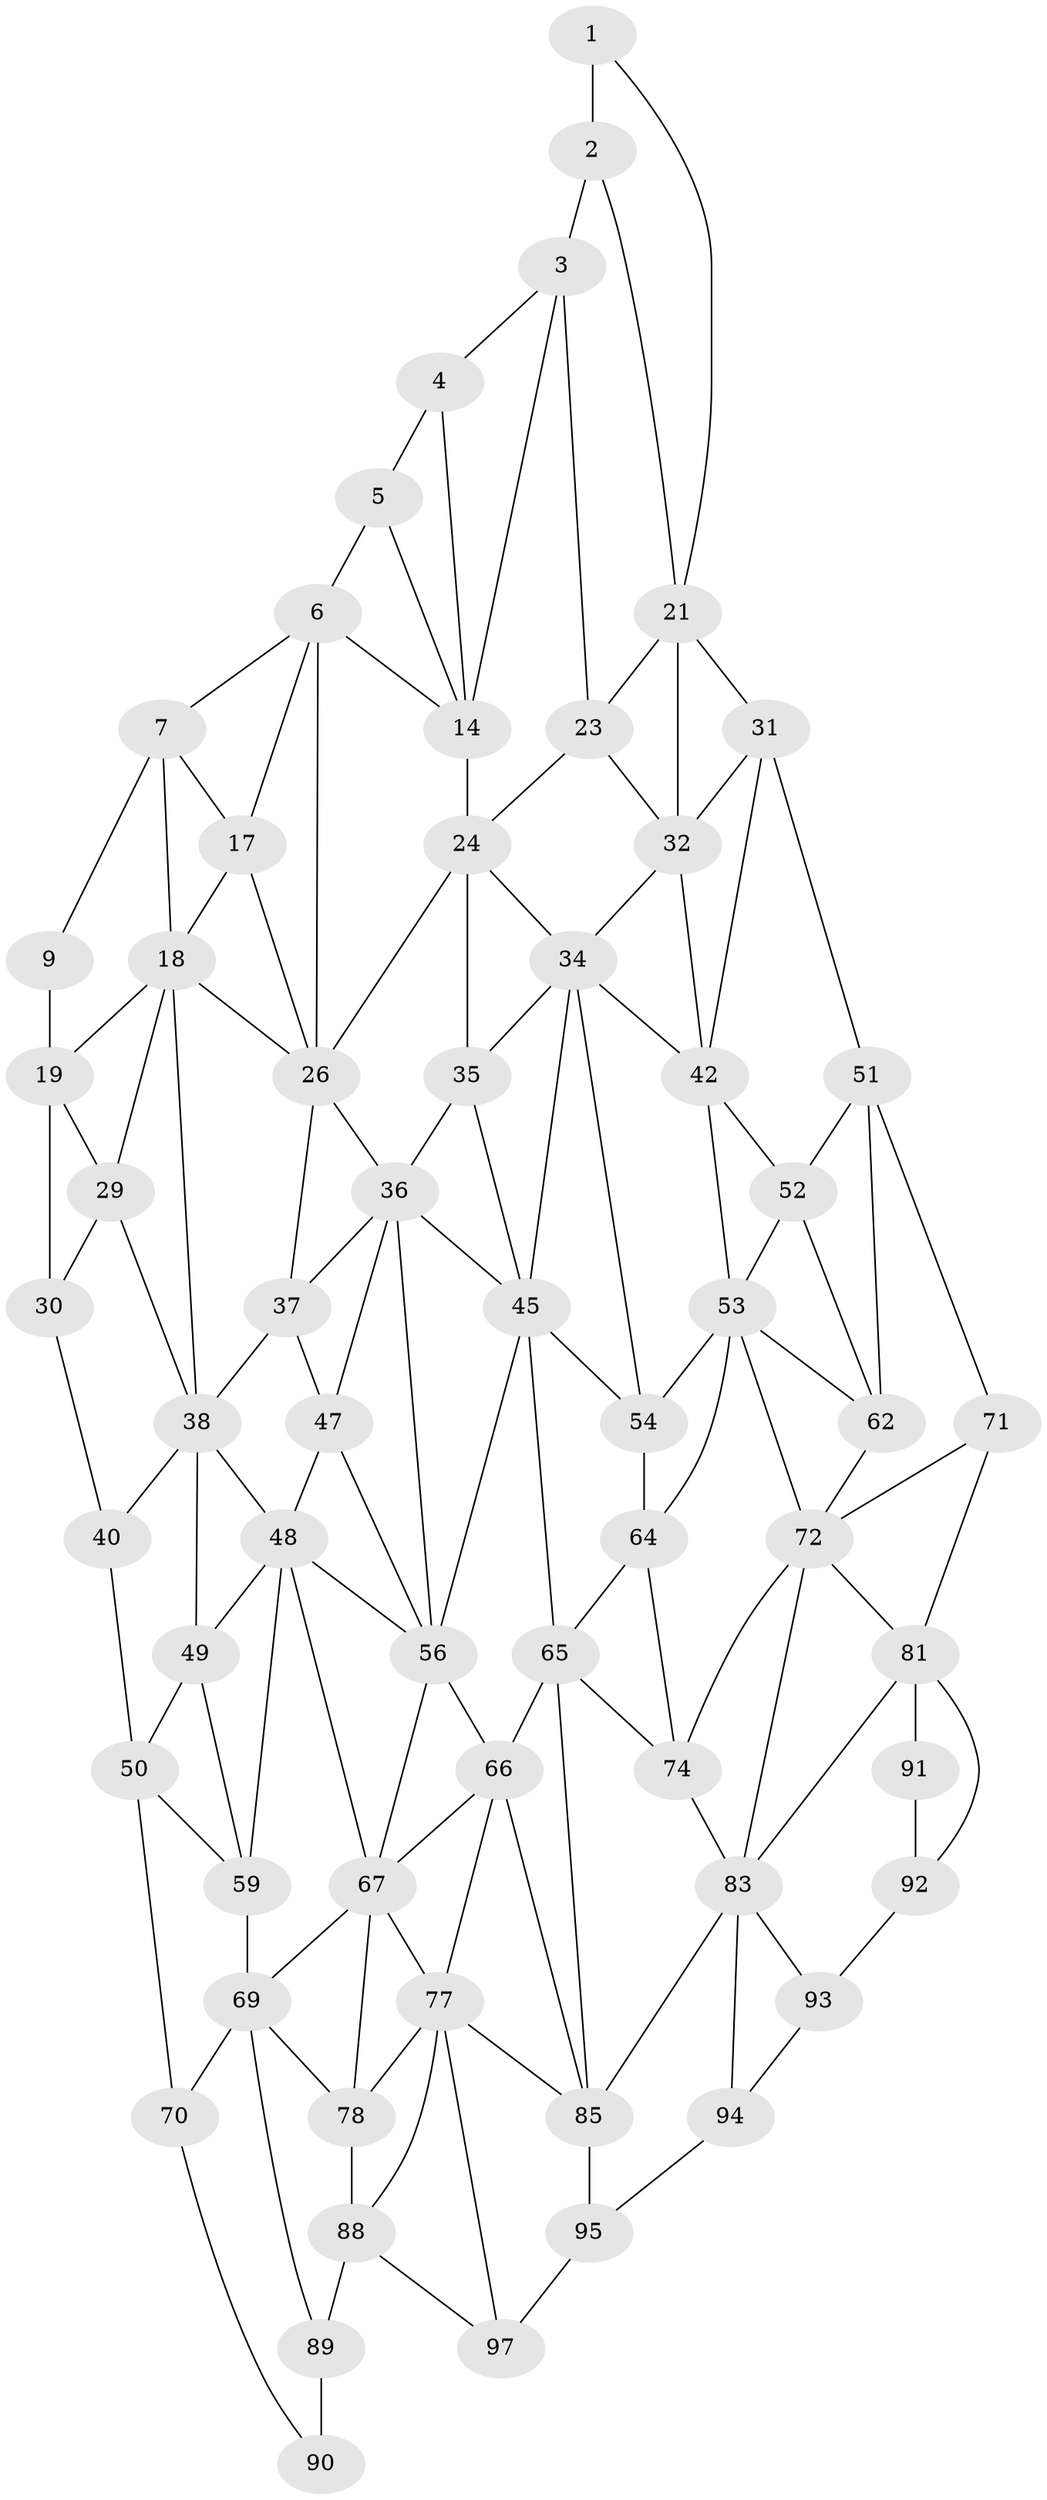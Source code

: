 // original degree distribution, {2: 0.04, 3: 0.32, 4: 0.64}
// Generated by graph-tools (version 1.1) at 2025/38/02/21/25 10:38:56]
// undirected, 62 vertices, 132 edges
graph export_dot {
graph [start="1"]
  node [color=gray90,style=filled];
  1 [super="+11"];
  2 [super="+12"];
  3 [super="+13"];
  4;
  5;
  6 [super="+16"];
  7 [super="+8"];
  9 [super="+10"];
  14 [super="+15"];
  17;
  18 [super="+28"];
  19 [super="+20"];
  21 [super="+22"];
  23;
  24 [super="+25"];
  26 [super="+27"];
  29;
  30;
  31 [super="+41"];
  32 [super="+33"];
  34 [super="+44"];
  35;
  36 [super="+46"];
  37;
  38 [super="+39"];
  40;
  42 [super="+43"];
  45 [super="+55"];
  47;
  48 [super="+58"];
  49;
  50 [super="+60"];
  51 [super="+61"];
  52;
  53 [super="+63"];
  54;
  56 [super="+57"];
  59;
  62;
  64;
  65 [super="+75"];
  66 [super="+76"];
  67 [super="+68"];
  69 [super="+79"];
  70 [super="+80"];
  71;
  72 [super="+73"];
  74;
  77 [super="+87"];
  78;
  81 [super="+82"];
  83 [super="+84"];
  85 [super="+86"];
  88 [super="+98"];
  89 [super="+99"];
  90 [super="+100"];
  91;
  92;
  93;
  94;
  95 [super="+96"];
  97;
  1 -- 2 [weight=2];
  1 -- 21;
  2 -- 3 [weight=2];
  2 -- 21;
  3 -- 4;
  3 -- 14;
  3 -- 23;
  4 -- 14;
  4 -- 5;
  5 -- 6;
  5 -- 14;
  6 -- 7;
  6 -- 17;
  6 -- 26;
  6 -- 14;
  7 -- 17;
  7 -- 9;
  7 -- 18;
  9 -- 19 [weight=2];
  14 -- 24 [weight=2];
  17 -- 18;
  17 -- 26;
  18 -- 19;
  18 -- 29;
  18 -- 38;
  18 -- 26;
  19 -- 29;
  19 -- 30;
  21 -- 31;
  21 -- 32;
  21 -- 23;
  23 -- 24;
  23 -- 32;
  24 -- 34;
  24 -- 26;
  24 -- 35;
  26 -- 36;
  26 -- 37;
  29 -- 30;
  29 -- 38;
  30 -- 40;
  31 -- 32;
  31 -- 42;
  31 -- 51;
  32 -- 42 [weight=2];
  32 -- 34;
  34 -- 35;
  34 -- 42;
  34 -- 45;
  34 -- 54;
  35 -- 45;
  35 -- 36;
  36 -- 37;
  36 -- 56;
  36 -- 45;
  36 -- 47;
  37 -- 47;
  37 -- 38;
  38 -- 48;
  38 -- 40;
  38 -- 49;
  40 -- 50;
  42 -- 52;
  42 -- 53;
  45 -- 56;
  45 -- 65;
  45 -- 54;
  47 -- 48;
  47 -- 56;
  48 -- 49;
  48 -- 56;
  48 -- 59;
  48 -- 67;
  49 -- 59;
  49 -- 50;
  50 -- 59;
  50 -- 70;
  51 -- 52;
  51 -- 62;
  51 -- 71;
  52 -- 62;
  52 -- 53;
  53 -- 54;
  53 -- 64;
  53 -- 62;
  53 -- 72;
  54 -- 64;
  56 -- 66;
  56 -- 67;
  59 -- 69;
  62 -- 72;
  64 -- 74;
  64 -- 65;
  65 -- 66 [weight=2];
  65 -- 74;
  65 -- 85;
  66 -- 67;
  66 -- 77;
  66 -- 85;
  67 -- 77;
  67 -- 69;
  67 -- 78;
  69 -- 70 [weight=2];
  69 -- 89;
  69 -- 78;
  70 -- 90;
  71 -- 81;
  71 -- 72;
  72 -- 74;
  72 -- 83;
  72 -- 81;
  74 -- 83;
  77 -- 78;
  77 -- 88;
  77 -- 97;
  77 -- 85;
  78 -- 88;
  81 -- 91;
  81 -- 83;
  81 -- 92;
  83 -- 93;
  83 -- 85;
  83 -- 94;
  85 -- 95 [weight=2];
  88 -- 89 [weight=2];
  88 -- 97;
  89 -- 90 [weight=2];
  91 -- 92;
  92 -- 93;
  93 -- 94;
  94 -- 95;
  95 -- 97;
}

